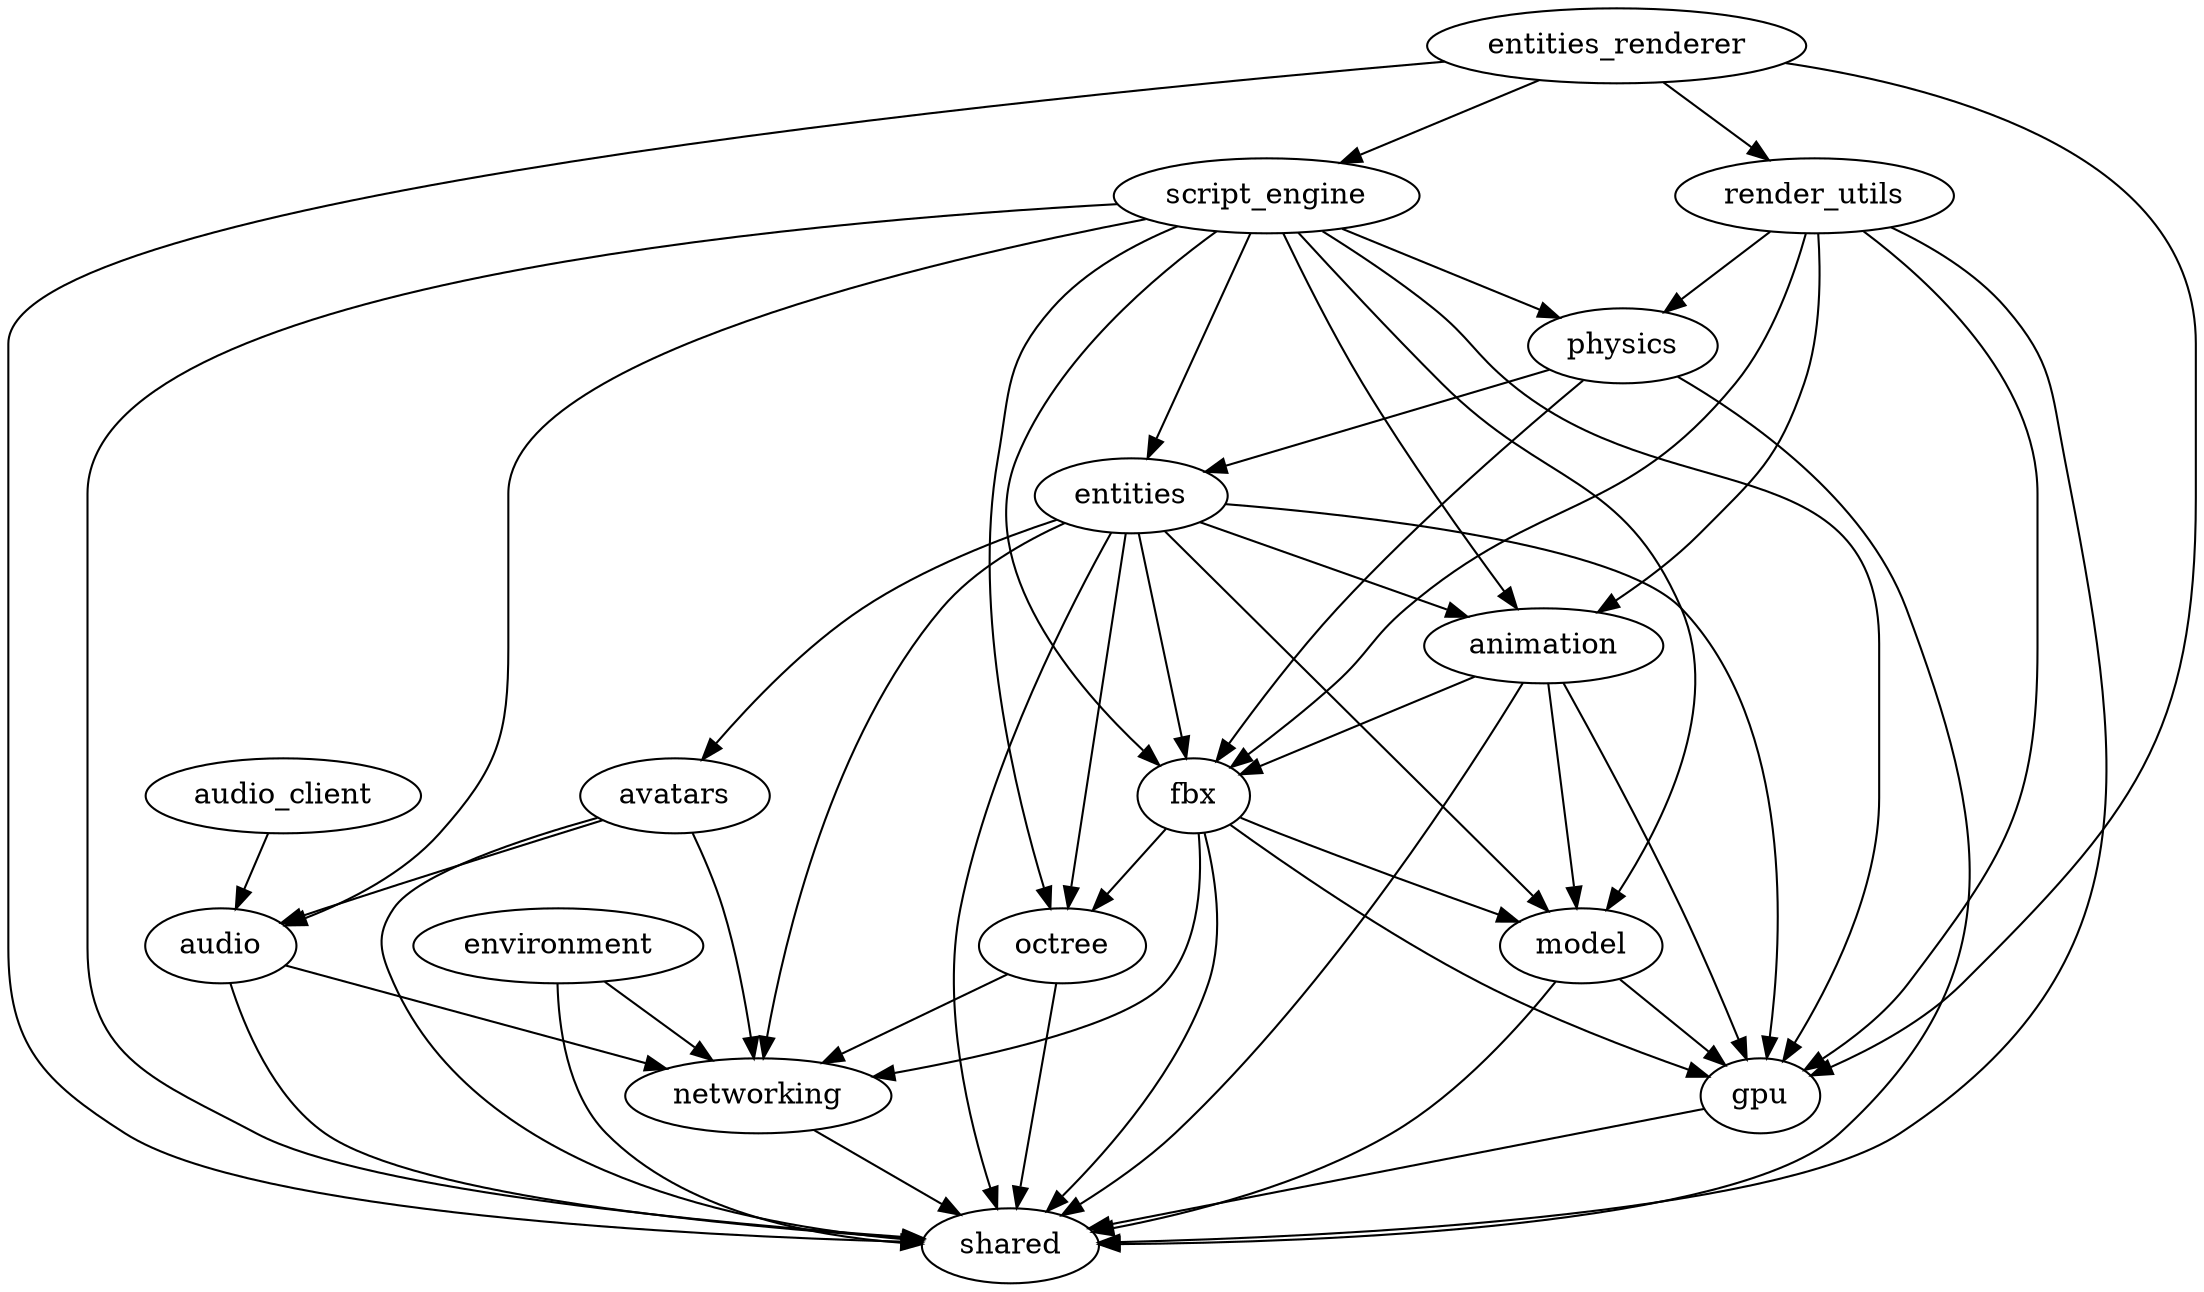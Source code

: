 digraph hifilibdepends {
animation -> shared
animation -> gpu
animation -> model
animation -> fbx
audio_client -> audio
audio -> networking
audio -> shared
avatars -> audio
avatars -> shared
avatars -> networking
entities -> avatars
entities -> shared
entities -> octree
entities -> gpu
entities -> model
entities -> fbx
entities -> networking
entities -> animation
entities_renderer -> shared
entities_renderer -> gpu
entities_renderer -> script_engine
entities_renderer -> render_utils
environment -> shared
environment -> networking
fbx -> shared
fbx -> gpu
fbx -> model
fbx -> networking
fbx -> octree
gpu -> shared
model -> shared
model -> gpu
networking -> shared
octree -> shared
octree -> networking
physics -> shared
physics -> fbx
physics -> entities
render_utils -> animation
render_utils -> fbx
render_utils -> shared
render_utils -> gpu
render_utils -> physics
script_engine -> shared
script_engine -> octree
script_engine -> gpu
script_engine -> model
script_engine -> fbx
script_engine -> entities
script_engine -> animation
script_engine -> audio
script_engine -> physics
}
